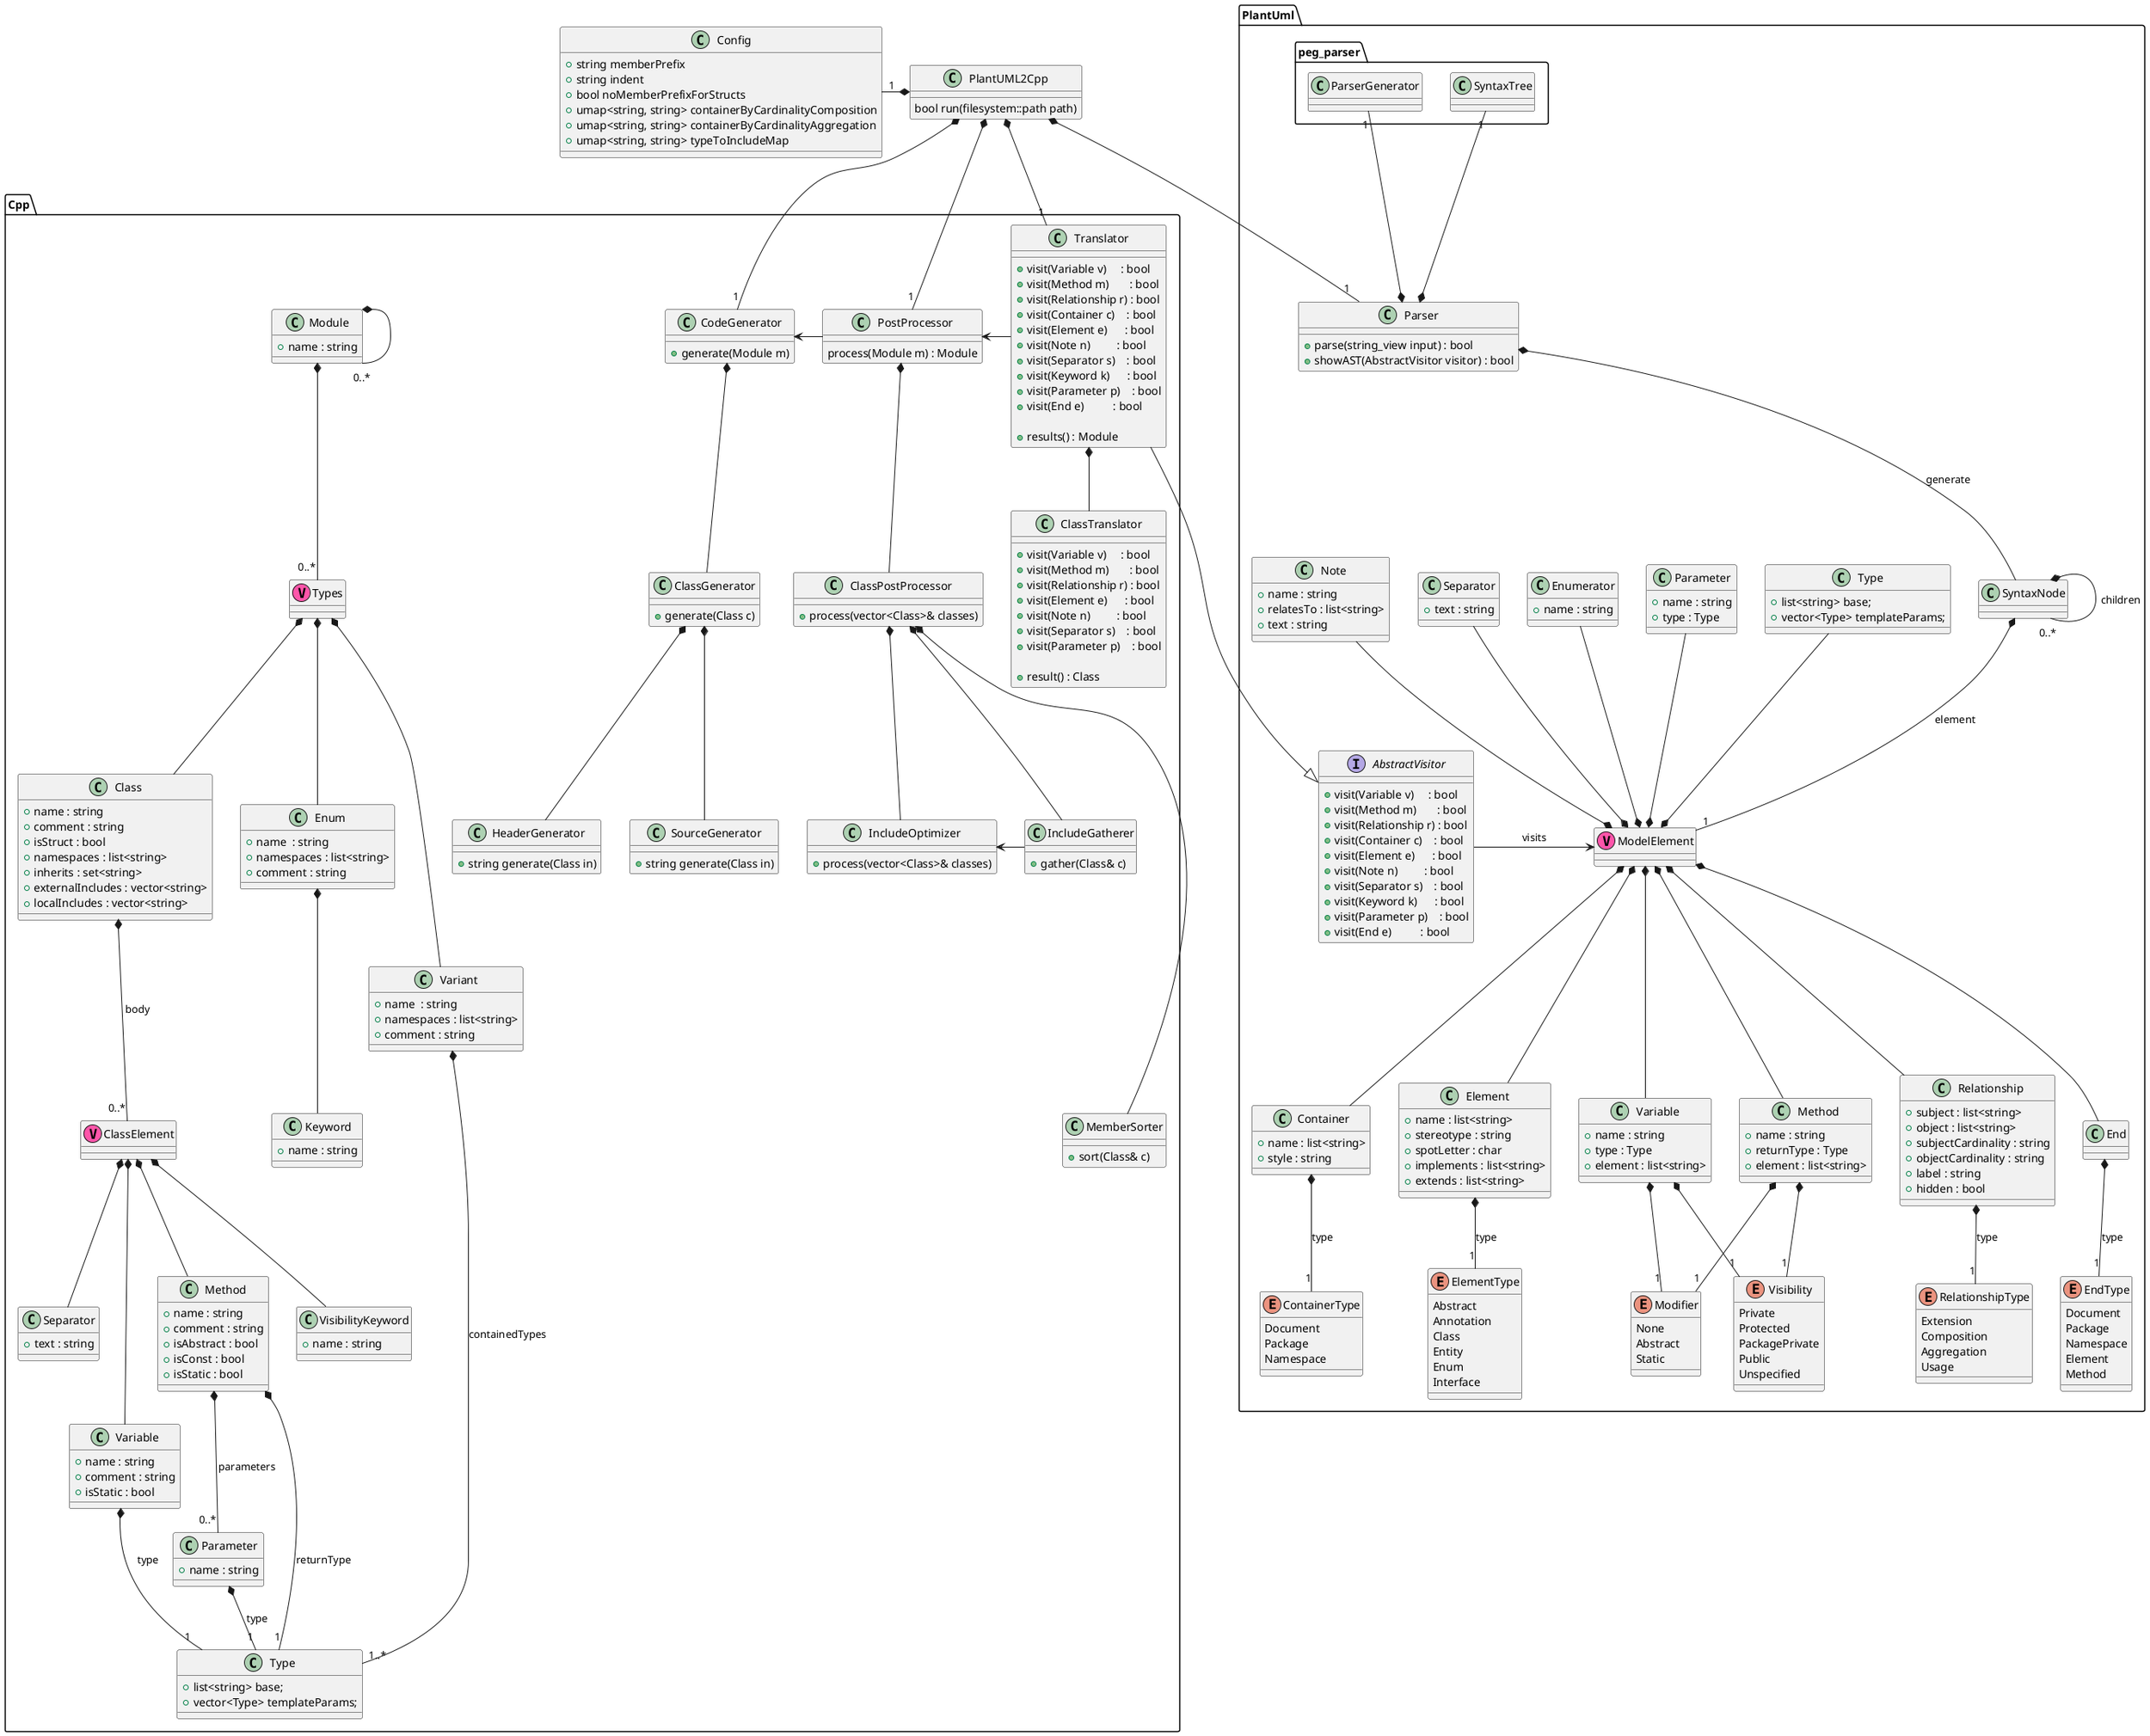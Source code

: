 @startuml PlantUML2Cpp

' set namespaceSeparator ::


class PlantUML2Cpp {
    bool run(filesystem::path path)
}

class Config {
    +string memberPrefix
    +string indent
    +bool noMemberPrefixForStructs
    +umap<string, string> containerByCardinalityComposition
    +umap<string, string> containerByCardinalityAggregation
    +umap<string, string> typeToIncludeMap
}

PlantUML2Cpp *-- "1" PlantUml.Parser
PlantUML2Cpp *-- "1" Cpp.Translator
PlantUML2Cpp *-- "1" Cpp.PostProcessor
PlantUML2Cpp *-- "1" Cpp.CodeGenerator
PlantUML2Cpp *-left- "1" Config

namespace PlantUml {

    interface AbstractVisitor {
        +visit(Variable v)     : bool
        +visit(Method m)       : bool
        +visit(Relationship r) : bool
        +visit(Container c)    : bool
        +visit(Element e)      : bool
        +visit(Note n)         : bool
        +visit(Separator s)    : bool
        +visit(Keyword k)      : bool
        +visit(Parameter p)    : bool
        +visit(End e)          : bool
    }

    class Parser {
        +parse(string_view input) : bool
        +showAST(AbstractVisitor visitor) : bool
    }

    class ModelElement << (V,#FF55AA) >>

    class Container {
        +name : list<string>
        +style : string
    }
    enum ContainerType {
        Document
        Package
        Namespace
    }

    class Element {
        +name : list<string>
        +stereotype : string
        +spotLetter : char
        +implements : list<string>
        +extends : list<string>
    }
    enum ElementType {
        Abstract
        Annotation
        Class
        Entity
        Enum
        Interface
    }

    class Variable {
        +name : string
        +type : Type
        +element : list<string>
    }
    class Method {
        +name : string
        +returnType : Type
        +element : list<string>
    }
    class Parameter {
        +name : string
        +type : Type
    }
    class Separator {
        +text : string
    }
    class Enumerator {
        +name : string
    }
    class Type
    {
        +list<string> base;
        +vector<Type> templateParams;
    }
    class Relationship {
        +subject : list<string> 
        +object : list<string> 
        +subjectCardinality : string 
        +objectCardinality : string 
        +label : string
        +hidden : bool
    }
    enum RelationshipType {
        Extension
        Composition
        Aggregation
        Usage
    }
    class Note {
        +name : string
        +relatesTo : list<string>
        +text : string
    }
    enum Visibility {
        Private
        Protected
        PackagePrivate
        Public
        Unspecified
    }
    enum Modifier {
        None
        Abstract 
        Static
    }
    class End
    enum EndType
    {
        Document
        Package
        Namespace
        Element
        Method
    }

    class SyntaxNode

    Parser *-- SyntaxNode : generate

    SyntaxNode *-- "0..*" SyntaxNode : children
    SyntaxNode *-- "1" ModelElement : element

    ModelElement *-up- Note
    ModelElement *-up- Separator
    ModelElement *-up- Enumerator
    ModelElement *-up- Parameter
    ModelElement *-up- Type
    ModelElement *-- Container
    ModelElement *-- Element
    ModelElement *-- Relationship
    ModelElement *-- Variable
    ModelElement *-- Method
    ModelElement *-- End

    Element *-- "1" ElementType : type
    Container *-- "1" ContainerType  : type
    Variable *-- "1" Visibility
    Variable *-- "1" Modifier
    Method *-- "1" Visibility
    Method *-- "1" Modifier
    End *-- "1" EndType : type
    Relationship *-- "1" RelationshipType : type

    AbstractVisitor -left-> ModelElement : visits

    Parser *-up- "1" peg_parser.SyntaxTree
    Parser *-up- "1" peg_parser.ParserGenerator
}

' TODO: go for Translator -> PostProcessor -> CodeGenerator

namespace Cpp {


    ' *************** DATA ***************

    class Class {
        +name : string
        +comment : string
        +isStruct : bool
        +namespaces : list<string>
        +inherits : set<string>
        +externalIncludes : vector<string>
        +localIncludes : vector<string>
    }
    class ClassElement << (V,#FF55AA) >>
    class VisibilityKeyword {
        +name : string
    }
    class Separator {
        +text : string
    }
    class Variable {
        +name : string
        +comment : string
        +isStatic : bool
    }
    class Method {
        +name : string
        +comment : string
        +isAbstract : bool
        +isConst : bool
        +isStatic : bool
    }
    class Parameter {
        +name : string
    }
    class Type
    {
        +list<string> base;
        +vector<Type> templateParams;
    }

    Method *-- "1" Type : returnType
    Parameter *-- "1" Type : type
    Variable *-- "1" Type : type


    Class *-- "0..*" ClassElement : body
    ClassElement *-- Method
    ClassElement *-- Variable
    ClassElement *-- VisibilityKeyword
    ClassElement *-- Separator
    Method *-- "0..*" Parameter : parameters


    class Enum {
        +name  : string
        +namespaces : list<string>
        +comment : string
    }
    class Keyword {
        +name : string
    }

    Enum *-- Keyword


    class Variant {
        +name  : string
        +namespaces : list<string>
        +comment : string
    }

    Variant *-- "1..*" Type : containedTypes


    class Types << (V,#FF55AA) >>
    Types *-- Class
    Types *-- Enum
    Types *-- Variant


    class Module {
        +name : string
    }
    Module *-- "0..*" Module
    Module *-- "0..*" Types


    ' *************** ALGORITHMS ***************
    class ClassTranslator {
        +visit(Variable v)     : bool
        +visit(Method m)       : bool
        +visit(Relationship r) : bool
        +visit(Element e)      : bool
        +visit(Note n)         : bool
        +visit(Separator s)    : bool
        +visit(Parameter p)    : bool

        +result() : Class
    }

    class ClassPostProcessor {
        +process(vector<Class>& classes)
    }

    class IncludeGatherer {
        +gather(Class& c)
    }
    class IncludeOptimizer {
        +process(vector<Class>& classes)
    }
    class MemberSorter {
        +sort(Class& c)
    }

    ClassPostProcessor *-- IncludeGatherer
    ClassPostProcessor *-- IncludeOptimizer
    ClassPostProcessor *--- MemberSorter
    IncludeOptimizer <- IncludeGatherer

    class ClassGenerator {
        +generate(Class c)
    }

    class HeaderGenerator {
        +string generate(Class in)
    }

    class SourceGenerator {
        +string generate(Class in)
    }

    ClassGenerator *-- HeaderGenerator
    ClassGenerator *-- SourceGenerator



    class Translator {
        +visit(Variable v)     : bool
        +visit(Method m)       : bool
        +visit(Relationship r) : bool
        +visit(Container c)    : bool
        +visit(Element e)      : bool
        +visit(Note n)         : bool
        +visit(Separator s)    : bool
        +visit(Keyword k)      : bool
        +visit(Parameter p)    : bool
        +visit(End e)          : bool

        +results() : Module
    }
    Translator --|> PlantUml.AbstractVisitor
    Translator *-- ClassTranslator

    class PostProcessor {
        process(Module m) : Module
    }
    PostProcessor *-- ClassPostProcessor

    class CodeGenerator {
        +generate(Module m)
    }
    CodeGenerator *-- ClassGenerator


    PostProcessor <- Translator
    CodeGenerator <- PostProcessor
}

@enduml